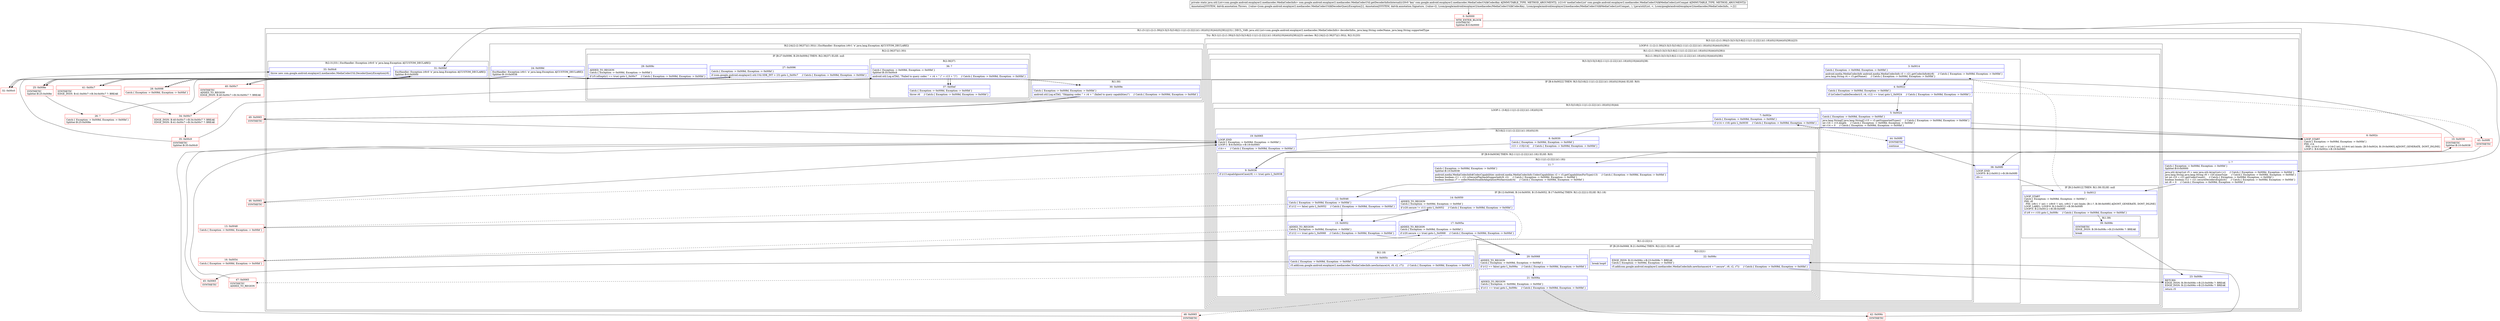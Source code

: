 digraph "CFG forcom.google.android.exoplayer2.mediacodec.MediaCodecUtil.getDecoderInfosInternal(Lcom\/google\/android\/exoplayer2\/mediacodec\/MediaCodecUtil$CodecKey;Lcom\/google\/android\/exoplayer2\/mediacodec\/MediaCodecUtil$MediaCodecListCompat;)Ljava\/util\/List;" {
subgraph cluster_Region_2088190310 {
label = "R(1:(3:1|(1:(2:(1:39)|(3:3|(3:5|(3:8|(2:11|(1:(2:22|1))(1:18))(0)|19)|44)(0)|38)))|23)) | DECL_VAR: java.util.List\<com.google.android.exoplayer2.mediacodec.MediaCodecInfo\> decoderInfos, java.lang.String codecName, java.lang.String supportedType\l";
node [shape=record,color=blue];
subgraph cluster_TryCatchRegion_953844195 {
label = "Try: R(3:1|(1:(2:(1:39)|(3:3|(3:5|(3:8|(2:11|(1:(2:22|1))(1:18))(0)|19)|44)(0)|38)))|23) catches: R(2:24|(2:(2:36|37)|(1:30))), R(2:31|33)";
node [shape=record,color=blue];
subgraph cluster_Region_1718568531 {
label = "R(3:1|(1:(2:(1:39)|(3:3|(3:5|(3:8|(2:11|(1:(2:22|1))(1:18))(0)|19)|44)(0)|38)))|23)";
node [shape=record,color=blue];
Node_1 [shape=record,label="{1\:\ ?|Catch:\{ Exception \-\> 0x008d, Exception \-\> 0x00bf \}\lSplitter:B:0:0x0000\l|java.util.ArrayList r5 = new java.util.ArrayList\<\>()     \/\/ Catch:\{ Exception \-\> 0x008d, Exception \-\> 0x00bf \}\ljava.lang.String java.lang.String r9 = r20.mimeType     \/\/ Catch:\{ Exception \-\> 0x008d, Exception \-\> 0x00bf \}\lint int r10 = r21.getCodecCount()     \/\/ Catch:\{ Exception \-\> 0x008d, Exception \-\> 0x00bf \}\lboolean boolean r12 = r21.secureDecodersExplicit()     \/\/ Catch:\{ Exception \-\> 0x008d, Exception \-\> 0x00bf \}\lint r8 = 0     \/\/ Catch:\{ Exception \-\> 0x008d, Exception \-\> 0x00bf \}\l}"];
subgraph cluster_LoopRegion_575491179 {
label = "LOOP:0: (1:(2:(1:39)|(3:3|(3:5|(3:8|(2:11|(1:(2:22|1))(1:18))(0)|19)|44)(0)|38)))";
node [shape=record,color=blue];
subgraph cluster_Region_1744734144 {
label = "R(1:(2:(1:39)|(3:3|(3:5|(3:8|(2:11|(1:(2:22|1))(1:18))(0)|19)|44)(0)|38)))";
node [shape=record,color=blue];
subgraph cluster_Region_566527528 {
label = "R(2:(1:39)|(3:3|(3:5|(3:8|(2:11|(1:(2:22|1))(1:18))(0)|19)|44)(0)|38))";
node [shape=record,color=blue];
subgraph cluster_IfRegion_614676951 {
label = "IF [B:2:0x0012] THEN: R(1:39) ELSE: null";
node [shape=record,color=blue];
Node_2 [shape=record,label="{2\:\ 0x0012|LOOP_START\lCatch:\{ Exception \-\> 0x008d, Exception \-\> 0x00bf \}\lPHI: r8 \l  PHI: (r8v1 'i' int) = (r8v0 'i' int), (r8v2 'i' int) binds: [B:1:?, B:38:0x00f0] A[DONT_GENERATE, DONT_INLINE]\lLOOP_LABEL: LOOP:0: B:2:0x0012\-\>B:38:0x00f0\lLOOP:0: B:2:0x0012\-\>B:38:0x00f0\l|if (r8 \>= r10) goto L_0x008c     \/\/ Catch:\{ Exception \-\> 0x008d, Exception \-\> 0x00bf \}\l}"];
subgraph cluster_Region_1300090474 {
label = "R(1:39)";
node [shape=record,color=blue];
Node_39 [shape=record,label="{39\:\ 0x008c|SYNTHETIC\lEDGE_INSN: B:39:0x008c\-\>B:23:0x008c ?: BREAK  \l|break\l}"];
}
}
subgraph cluster_Region_1322855977 {
label = "R(3:3|(3:5|(3:8|(2:11|(1:(2:22|1))(1:18))(0)|19)|44)(0)|38)";
node [shape=record,color=blue];
Node_3 [shape=record,label="{3\:\ 0x0014|Catch:\{ Exception \-\> 0x008d, Exception \-\> 0x00bf \}\l|android.media.MediaCodecInfo android.media.MediaCodecInfo r3 = r21.getCodecInfoAt(r8)     \/\/ Catch:\{ Exception \-\> 0x008d, Exception \-\> 0x00bf \}\ljava.lang.String r4 = r3.getName()     \/\/ Catch:\{ Exception \-\> 0x008d, Exception \-\> 0x00bf \}\l}"];
subgraph cluster_IfRegion_70157862 {
label = "IF [B:4:0x0022] THEN: R(3:5|(3:8|(2:11|(1:(2:22|1))(1:18))(0)|19)|44) ELSE: R(0)";
node [shape=record,color=blue];
Node_4 [shape=record,label="{4\:\ 0x0022|Catch:\{ Exception \-\> 0x008d, Exception \-\> 0x00bf \}\l|if (isCodecUsableDecoder(r3, r4, r12) == true) goto L_0x0024     \/\/ Catch:\{ Exception \-\> 0x008d, Exception \-\> 0x00bf \}\l}"];
subgraph cluster_Region_1052151394 {
label = "R(3:5|(3:8|(2:11|(1:(2:22|1))(1:18))(0)|19)|44)";
node [shape=record,color=blue];
Node_5 [shape=record,label="{5\:\ 0x0024|Catch:\{ Exception \-\> 0x008d, Exception \-\> 0x00bf \}\l|java.lang.String[] java.lang.String[] r15 = r3.getSupportedTypes()     \/\/ Catch:\{ Exception \-\> 0x008d, Exception \-\> 0x00bf \}\lint r16 = r15.length     \/\/ Catch:\{ Exception \-\> 0x008d, Exception \-\> 0x00bf \}\lint r14 = 0     \/\/ Catch:\{ Exception \-\> 0x008d, Exception \-\> 0x00bf \}\l}"];
subgraph cluster_LoopRegion_1790136892 {
label = "LOOP:1: (3:8|(2:11|(1:(2:22|1))(1:18))(0)|19)";
node [shape=record,color=blue];
Node_7 [shape=record,label="{7\:\ 0x002e|Catch:\{ Exception \-\> 0x008d, Exception \-\> 0x00bf \}\l|if (r14 \< r16) goto L_0x0030     \/\/ Catch:\{ Exception \-\> 0x008d, Exception \-\> 0x00bf \}\l}"];
subgraph cluster_Region_1627133407 {
label = "R(3:8|(2:11|(1:(2:22|1))(1:18))(0)|19)";
node [shape=record,color=blue];
Node_8 [shape=record,label="{8\:\ 0x0030|Catch:\{ Exception \-\> 0x008d, Exception \-\> 0x00bf \}\l|r13 = r15[r14]     \/\/ Catch:\{ Exception \-\> 0x008d, Exception \-\> 0x00bf \}\l}"];
subgraph cluster_IfRegion_1209997157 {
label = "IF [B:9:0x0036] THEN: R(2:11|(1:(2:22|1))(1:18)) ELSE: R(0)";
node [shape=record,color=blue];
Node_9 [shape=record,label="{9\:\ 0x0036|if (r13.equalsIgnoreCase(r9) == true) goto L_0x0038\l}"];
subgraph cluster_Region_304786371 {
label = "R(2:11|(1:(2:22|1))(1:18))";
node [shape=record,color=blue];
Node_11 [shape=record,label="{11\:\ ?|Catch:\{ Exception \-\> 0x008d, Exception \-\> 0x00bf \}\lSplitter:B:10:0x0038\l|android.media.MediaCodecInfo$CodecCapabilities android.media.MediaCodecInfo.CodecCapabilities r2 = r3.getCapabilitiesForType(r13)     \/\/ Catch:\{ Exception \-\> 0x008d, Exception \-\> 0x00bf \}\lboolean boolean r11 = r21.isSecurePlaybackSupported(r9, r2)     \/\/ Catch:\{ Exception \-\> 0x008d, Exception \-\> 0x00bf \}\lboolean boolean r7 = codecNeedsDisableAdaptationWorkaround(r4)     \/\/ Catch:\{ Exception \-\> 0x008d, Exception \-\> 0x00bf \}\l}"];
subgraph cluster_IfRegion_876223993 {
label = "IF [B:12:0x0046, B:14:0x0050, B:15:0x0052, B:17:0x005a] THEN: R(1:(2:22|1)) ELSE: R(1:18)";
node [shape=record,color=blue];
Node_12 [shape=record,label="{12\:\ 0x0046|Catch:\{ Exception \-\> 0x008d, Exception \-\> 0x00bf \}\l|if (r12 == false) goto L_0x0052     \/\/ Catch:\{ Exception \-\> 0x008d, Exception \-\> 0x00bf \}\l}"];
Node_14 [shape=record,label="{14\:\ 0x0050|ADDED_TO_REGION\lCatch:\{ Exception \-\> 0x008d, Exception \-\> 0x00bf \}\l|if (r20.secure != r11) goto L_0x0052     \/\/ Catch:\{ Exception \-\> 0x008d, Exception \-\> 0x00bf \}\l}"];
Node_15 [shape=record,label="{15\:\ 0x0052|ADDED_TO_REGION\lCatch:\{ Exception \-\> 0x008d, Exception \-\> 0x00bf \}\l|if (r12 == true) goto L_0x0068     \/\/ Catch:\{ Exception \-\> 0x008d, Exception \-\> 0x00bf \}\l}"];
Node_17 [shape=record,label="{17\:\ 0x005a|ADDED_TO_REGION\lCatch:\{ Exception \-\> 0x008d, Exception \-\> 0x00bf \}\l|if (r20.secure == true) goto L_0x0068     \/\/ Catch:\{ Exception \-\> 0x008d, Exception \-\> 0x00bf \}\l}"];
subgraph cluster_Region_85720506 {
label = "R(1:(2:22|1))";
node [shape=record,color=blue];
subgraph cluster_IfRegion_1938410510 {
label = "IF [B:20:0x0068, B:21:0x006a] THEN: R(2:22|1) ELSE: null";
node [shape=record,color=blue];
Node_20 [shape=record,label="{20\:\ 0x0068|ADDED_TO_REGION\lCatch:\{ Exception \-\> 0x008d, Exception \-\> 0x00bf \}\l|if (r12 == false) goto L_0x006a     \/\/ Catch:\{ Exception \-\> 0x008d, Exception \-\> 0x00bf \}\l}"];
Node_21 [shape=record,label="{21\:\ 0x006a|ADDED_TO_REGION\lCatch:\{ Exception \-\> 0x008d, Exception \-\> 0x00bf \}\l|if (r11 == true) goto L_0x006c     \/\/ Catch:\{ Exception \-\> 0x008d, Exception \-\> 0x00bf \}\l}"];
subgraph cluster_Region_536388351 {
label = "R(2:22|1)";
node [shape=record,color=blue];
Node_22 [shape=record,label="{22\:\ 0x006c|EDGE_INSN: B:22:0x006c\-\>B:23:0x008c ?: BREAK  \lCatch:\{ Exception \-\> 0x008d, Exception \-\> 0x00bf \}\l|r5.add(com.google.android.exoplayer2.mediacodec.MediaCodecInfo.newInstance(r4 + \".secure\", r9, r2, r7))     \/\/ Catch:\{ Exception \-\> 0x008d, Exception \-\> 0x00bf \}\l}"];
Node_InsnContainer_373865054 [shape=record,label="{|break loop0\l}"];
}
}
}
subgraph cluster_Region_809553902 {
label = "R(1:18)";
node [shape=record,color=blue];
Node_18 [shape=record,label="{18\:\ 0x005c|Catch:\{ Exception \-\> 0x008d, Exception \-\> 0x00bf \}\l|r5.add(com.google.android.exoplayer2.mediacodec.MediaCodecInfo.newInstance(r4, r9, r2, r7))     \/\/ Catch:\{ Exception \-\> 0x008d, Exception \-\> 0x00bf \}\l}"];
}
}
}
subgraph cluster_Region_330865529 {
label = "R(0)";
node [shape=record,color=blue];
}
}
Node_19 [shape=record,label="{19\:\ 0x0065|LOOP_END\lCatch:\{ Exception \-\> 0x008d, Exception \-\> 0x00bf \}\lLOOP:1: B:6:0x002c\-\>B:19:0x0065\l|r14++     \/\/ Catch:\{ Exception \-\> 0x008d, Exception \-\> 0x00bf \}\l}"];
}
}
Node_44 [shape=record,label="{44\:\ 0x00f0|SYNTHETIC\l|continue\l}"];
}
subgraph cluster_Region_806689274 {
label = "R(0)";
node [shape=record,color=blue];
}
}
Node_38 [shape=record,label="{38\:\ 0x00f0|LOOP_END\lLOOP:0: B:2:0x0012\-\>B:38:0x00f0\l|r8++\l}"];
}
}
}
}
Node_23 [shape=record,label="{23\:\ 0x008c|RETURN\lEDGE_INSN: B:39:0x008c\-\>B:23:0x008c ?: BREAK  \lEDGE_INSN: B:22:0x006c\-\>B:23:0x008c ?: BREAK  \l|return r5\l}"];
}
subgraph cluster_Region_1782170735 {
label = "R(2:24|(2:(2:36|37)|(1:30))) | ExcHandler: Exception (r6v1 'e' java.lang.Exception A[CUSTOM_DECLARE])\l";
node [shape=record,color=blue];
Node_24 [shape=record,label="{24\:\ 0x008d|ExcHandler: Exception (r6v1 'e' java.lang.Exception A[CUSTOM_DECLARE])\lSplitter:B:10:0x0038\l}"];
subgraph cluster_Region_963643708 {
label = "R(2:(2:36|37)|(1:30))";
node [shape=record,color=blue];
subgraph cluster_IfRegion_1423871603 {
label = "IF [B:27:0x0096, B:29:0x009c] THEN: R(2:36|37) ELSE: null";
node [shape=record,color=blue];
Node_27 [shape=record,label="{27\:\ 0x0096|Catch:\{ Exception \-\> 0x008d, Exception \-\> 0x00bf \}\l|if (com.google.android.exoplayer2.util.Util.SDK_INT \> 23) goto L_0x00c7     \/\/ Catch:\{ Exception \-\> 0x008d, Exception \-\> 0x00bf \}\l}"];
Node_29 [shape=record,label="{29\:\ 0x009c|ADDED_TO_REGION\lCatch:\{ Exception \-\> 0x008d, Exception \-\> 0x00bf \}\l|if (r5.isEmpty() == true) goto L_0x00c7     \/\/ Catch:\{ Exception \-\> 0x008d, Exception \-\> 0x00bf \}\l}"];
subgraph cluster_Region_1510443416 {
label = "R(2:36|37)";
node [shape=record,color=blue];
Node_36 [shape=record,label="{36\:\ ?|Catch:\{ Exception \-\> 0x008d, Exception \-\> 0x00bf \}\lSplitter:B:35:0x00c9\l|android.util.Log.e(TAG, \"Failed to query codec \" + r4 + \" (\" + r13 + \")\")     \/\/ Catch:\{ Exception \-\> 0x008d, Exception \-\> 0x00bf \}\l}"];
Node_37 [shape=record,label="{37\:\ 0x00ef|Catch:\{ Exception \-\> 0x008d, Exception \-\> 0x00bf \}\l|throw r6     \/\/ Catch:\{ Exception \-\> 0x008d, Exception \-\> 0x00bf \}\l}"];
}
}
subgraph cluster_Region_1741936490 {
label = "R(1:30)";
node [shape=record,color=blue];
Node_30 [shape=record,label="{30\:\ 0x009e|Catch:\{ Exception \-\> 0x008d, Exception \-\> 0x00bf \}\l|android.util.Log.e(TAG, \"Skipping codec \" + r4 + \" (failed to query capabilities)\")     \/\/ Catch:\{ Exception \-\> 0x008d, Exception \-\> 0x00bf \}\l}"];
}
}
}
subgraph cluster_Region_1849966136 {
label = "R(2:31|33) | ExcHandler: Exception (r6v0 'e' java.lang.Exception A[CUSTOM_DECLARE])\l";
node [shape=record,color=blue];
Node_31 [shape=record,label="{31\:\ 0x00bf|ExcHandler: Exception (r6v0 'e' java.lang.Exception A[CUSTOM_DECLARE])\lSplitter:B:0:0x0000\l}"];
Node_33 [shape=record,label="{33\:\ 0x00c6|throw new com.google.android.exoplayer2.mediacodec.MediaCodecUtil.DecoderQueryException(r6)\l}"];
}
}
}
subgraph cluster_Region_1782170735 {
label = "R(2:24|(2:(2:36|37)|(1:30))) | ExcHandler: Exception (r6v1 'e' java.lang.Exception A[CUSTOM_DECLARE])\l";
node [shape=record,color=blue];
Node_24 [shape=record,label="{24\:\ 0x008d|ExcHandler: Exception (r6v1 'e' java.lang.Exception A[CUSTOM_DECLARE])\lSplitter:B:10:0x0038\l}"];
subgraph cluster_Region_963643708 {
label = "R(2:(2:36|37)|(1:30))";
node [shape=record,color=blue];
subgraph cluster_IfRegion_1423871603 {
label = "IF [B:27:0x0096, B:29:0x009c] THEN: R(2:36|37) ELSE: null";
node [shape=record,color=blue];
Node_27 [shape=record,label="{27\:\ 0x0096|Catch:\{ Exception \-\> 0x008d, Exception \-\> 0x00bf \}\l|if (com.google.android.exoplayer2.util.Util.SDK_INT \> 23) goto L_0x00c7     \/\/ Catch:\{ Exception \-\> 0x008d, Exception \-\> 0x00bf \}\l}"];
Node_29 [shape=record,label="{29\:\ 0x009c|ADDED_TO_REGION\lCatch:\{ Exception \-\> 0x008d, Exception \-\> 0x00bf \}\l|if (r5.isEmpty() == true) goto L_0x00c7     \/\/ Catch:\{ Exception \-\> 0x008d, Exception \-\> 0x00bf \}\l}"];
subgraph cluster_Region_1510443416 {
label = "R(2:36|37)";
node [shape=record,color=blue];
Node_36 [shape=record,label="{36\:\ ?|Catch:\{ Exception \-\> 0x008d, Exception \-\> 0x00bf \}\lSplitter:B:35:0x00c9\l|android.util.Log.e(TAG, \"Failed to query codec \" + r4 + \" (\" + r13 + \")\")     \/\/ Catch:\{ Exception \-\> 0x008d, Exception \-\> 0x00bf \}\l}"];
Node_37 [shape=record,label="{37\:\ 0x00ef|Catch:\{ Exception \-\> 0x008d, Exception \-\> 0x00bf \}\l|throw r6     \/\/ Catch:\{ Exception \-\> 0x008d, Exception \-\> 0x00bf \}\l}"];
}
}
subgraph cluster_Region_1741936490 {
label = "R(1:30)";
node [shape=record,color=blue];
Node_30 [shape=record,label="{30\:\ 0x009e|Catch:\{ Exception \-\> 0x008d, Exception \-\> 0x00bf \}\l|android.util.Log.e(TAG, \"Skipping codec \" + r4 + \" (failed to query capabilities)\")     \/\/ Catch:\{ Exception \-\> 0x008d, Exception \-\> 0x00bf \}\l}"];
}
}
}
subgraph cluster_Region_1849966136 {
label = "R(2:31|33) | ExcHandler: Exception (r6v0 'e' java.lang.Exception A[CUSTOM_DECLARE])\l";
node [shape=record,color=blue];
Node_31 [shape=record,label="{31\:\ 0x00bf|ExcHandler: Exception (r6v0 'e' java.lang.Exception A[CUSTOM_DECLARE])\lSplitter:B:0:0x0000\l}"];
Node_33 [shape=record,label="{33\:\ 0x00c6|throw new com.google.android.exoplayer2.mediacodec.MediaCodecUtil.DecoderQueryException(r6)\l}"];
}
Node_0 [shape=record,color=red,label="{0\:\ 0x0000|MTH_ENTER_BLOCK\lSYNTHETIC\lSplitter:B:0:0x0000\l}"];
Node_6 [shape=record,color=red,label="{6\:\ 0x002c|LOOP_START\lCatch:\{ Exception \-\> 0x008d, Exception \-\> 0x00bf \}\lPHI: r14 \l  PHI: (r14v3 int) = (r14v2 int), (r14v4 int) binds: [B:5:0x0024, B:19:0x0065] A[DONT_GENERATE, DONT_INLINE]\lLOOP:1: B:6:0x002c\-\>B:19:0x0065\l}"];
Node_10 [shape=record,color=red,label="{10\:\ 0x0038|SYNTHETIC\lSplitter:B:10:0x0038\l}"];
Node_13 [shape=record,color=red,label="{13\:\ 0x0048|Catch:\{ Exception \-\> 0x008d, Exception \-\> 0x00bf \}\l}"];
Node_16 [shape=record,color=red,label="{16\:\ 0x0054|Catch:\{ Exception \-\> 0x008d, Exception \-\> 0x00bf \}\l}"];
Node_25 [shape=record,color=red,label="{25\:\ 0x008e|SYNTHETIC\lSplitter:B:25:0x008e\l}"];
Node_26 [shape=record,color=red,label="{26\:\ ?|Catch:\{ Exception \-\> 0x008d, Exception \-\> 0x00bf \}\lSplitter:B:25:0x008e\l}"];
Node_28 [shape=record,color=red,label="{28\:\ 0x0098|Catch:\{ Exception \-\> 0x008d, Exception \-\> 0x00bf \}\l}"];
Node_32 [shape=record,color=red,label="{32\:\ 0x00c0}"];
Node_34 [shape=record,color=red,label="{34\:\ 0x00c7|EDGE_INSN: B:40:0x00c7\-\>B:34:0x00c7 ?: BREAK  \lEDGE_INSN: B:41:0x00c7\-\>B:34:0x00c7 ?: BREAK  \l}"];
Node_35 [shape=record,color=red,label="{35\:\ 0x00c9|SYNTHETIC\lSplitter:B:35:0x00c9\l}"];
Node_40 [shape=record,color=red,label="{40\:\ 0x00c7|SYNTHETIC\lADDED_TO_REGION\lEDGE_INSN: B:40:0x00c7\-\>B:34:0x00c7 ?: BREAK  \l}"];
Node_41 [shape=record,color=red,label="{41\:\ 0x00c7|SYNTHETIC\lEDGE_INSN: B:41:0x00c7\-\>B:34:0x00c7 ?: BREAK  \l}"];
Node_42 [shape=record,color=red,label="{42\:\ 0x006c|SYNTHETIC\l}"];
Node_43 [shape=record,color=red,label="{43\:\ 0x00f0|SYNTHETIC\l}"];
Node_45 [shape=record,color=red,label="{45\:\ 0x0065|SYNTHETIC\l}"];
Node_46 [shape=record,color=red,label="{46\:\ 0x0065|SYNTHETIC\l}"];
Node_47 [shape=record,color=red,label="{47\:\ 0x0065|SYNTHETIC\lADDED_TO_REGION\l}"];
Node_48 [shape=record,color=red,label="{48\:\ 0x0065|SYNTHETIC\l}"];
Node_49 [shape=record,color=red,label="{49\:\ 0x0065|SYNTHETIC\l}"];
MethodNode[shape=record,label="{private static java.util.List\<com.google.android.exoplayer2.mediacodec.MediaCodecInfo\> com.google.android.exoplayer2.mediacodec.MediaCodecUtil.getDecoderInfosInternal((r20v0 'key' com.google.android.exoplayer2.mediacodec.MediaCodecUtil$CodecKey A[IMMUTABLE_TYPE, METHOD_ARGUMENT]), (r21v0 'mediaCodecList' com.google.android.exoplayer2.mediacodec.MediaCodecUtil$MediaCodecListCompat A[IMMUTABLE_TYPE, METHOD_ARGUMENT]))  | Annotation[SYSTEM, dalvik.annotation.Throws, \{value=[com.google.android.exoplayer2.mediacodec.MediaCodecUtil$DecoderQueryException]\}], Annotation[SYSTEM, dalvik.annotation.Signature, \{value=[(, Lcom\/google\/android\/exoplayer2\/mediacodec\/MediaCodecUtil$CodecKey;, Lcom\/google\/android\/exoplayer2\/mediacodec\/MediaCodecUtil$MediaCodecListCompat;, ), Ljava\/util\/List, \<, Lcom\/google\/android\/exoplayer2\/mediacodec\/MediaCodecInfo;, \>;]\}]\l}"];
MethodNode -> Node_0;
Node_1 -> Node_2;
Node_2 -> Node_3[style=dashed];
Node_2 -> Node_39;
Node_39 -> Node_23;
Node_3 -> Node_4;
Node_4 -> Node_5;
Node_4 -> Node_43[style=dashed];
Node_5 -> Node_6;
Node_7 -> Node_8;
Node_7 -> Node_44[style=dashed];
Node_8 -> Node_9;
Node_9 -> Node_10;
Node_9 -> Node_46[style=dashed];
Node_11 -> Node_12;
Node_12 -> Node_13[style=dashed];
Node_12 -> Node_15;
Node_14 -> Node_15;
Node_14 -> Node_18[style=dashed];
Node_15 -> Node_16[style=dashed];
Node_15 -> Node_20;
Node_17 -> Node_18[style=dashed];
Node_17 -> Node_20;
Node_20 -> Node_21;
Node_20 -> Node_47[style=dashed];
Node_21 -> Node_42;
Node_21 -> Node_48[style=dashed];
Node_22 -> Node_23;
Node_18 -> Node_45;
Node_19 -> Node_6;
Node_44 -> Node_38;
Node_38 -> Node_2;
Node_24 -> Node_25;
Node_27 -> Node_28[style=dashed];
Node_27 -> Node_40;
Node_29 -> Node_30[style=dashed];
Node_29 -> Node_41;
Node_36 -> Node_37;
Node_30 -> Node_49;
Node_31 -> Node_32;
Node_24 -> Node_25;
Node_27 -> Node_28[style=dashed];
Node_27 -> Node_40;
Node_29 -> Node_30[style=dashed];
Node_29 -> Node_41;
Node_36 -> Node_37;
Node_30 -> Node_49;
Node_31 -> Node_32;
Node_0 -> Node_1;
Node_0 -> Node_31;
Node_6 -> Node_7;
Node_10 -> Node_11;
Node_10 -> Node_24;
Node_13 -> Node_14;
Node_16 -> Node_17;
Node_25 -> Node_26;
Node_25 -> Node_31;
Node_26 -> Node_27;
Node_28 -> Node_29;
Node_32 -> Node_33;
Node_34 -> Node_35;
Node_35 -> Node_36;
Node_35 -> Node_31;
Node_40 -> Node_34;
Node_41 -> Node_34;
Node_42 -> Node_22;
Node_43 -> Node_38;
Node_45 -> Node_19;
Node_46 -> Node_19;
Node_47 -> Node_19;
Node_48 -> Node_19;
Node_49 -> Node_19;
}

